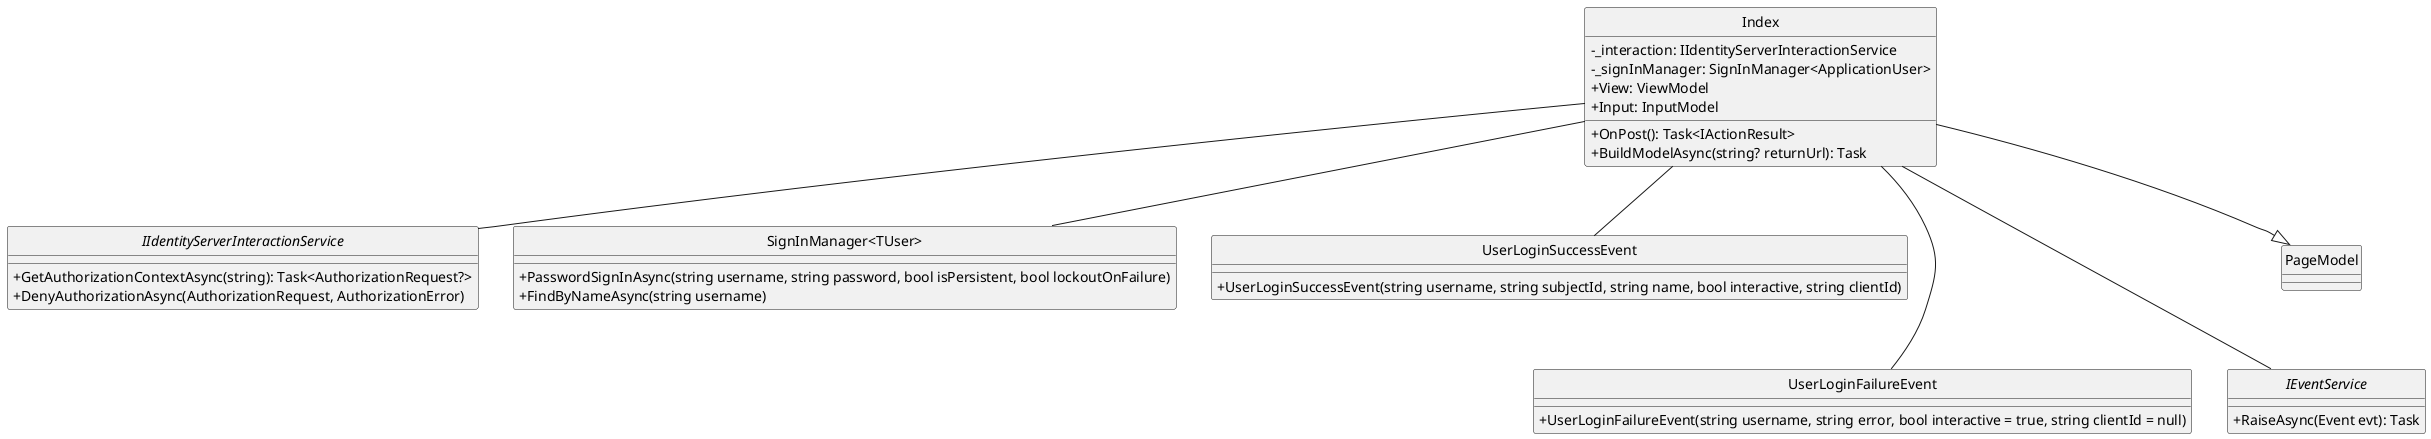 @startuml Login
hide circle
skinparam classAttributeIconSize 0
class Index{
    - _interaction: IIdentityServerInteractionService
    - _signInManager: SignInManager<ApplicationUser>
    + View: ViewModel
    + Input: InputModel
    + OnPost(): Task<IActionResult>
    + BuildModelAsync(string? returnUrl): Task 
}

interface IIdentityServerInteractionService{
    + GetAuthorizationContextAsync(string): Task<AuthorizationRequest?>
    + DenyAuthorizationAsync(AuthorizationRequest, AuthorizationError)
}

class "SignInManager<TUser>" {
    + PasswordSignInAsync(string username, string password, bool isPersistent, bool lockoutOnFailure)
    + FindByNameAsync(string username)
}

class UserLoginSuccessEvent{
    + UserLoginSuccessEvent(string username, string subjectId, string name, bool interactive, string clientId)
}

class UserLoginFailureEvent{
    + UserLoginFailureEvent(string username, string error, bool interactive = true, string clientId = null)
}


interface IEventService{
    + RaiseAsync(Event evt): Task
}

class PageModel

Index -- IIdentityServerInteractionService
Index -- "SignInManager<TUser>"
Index --- IEventService
Index --- UserLoginFailureEvent
Index -- UserLoginSuccessEvent
Index --|> PageModel

@enduml
